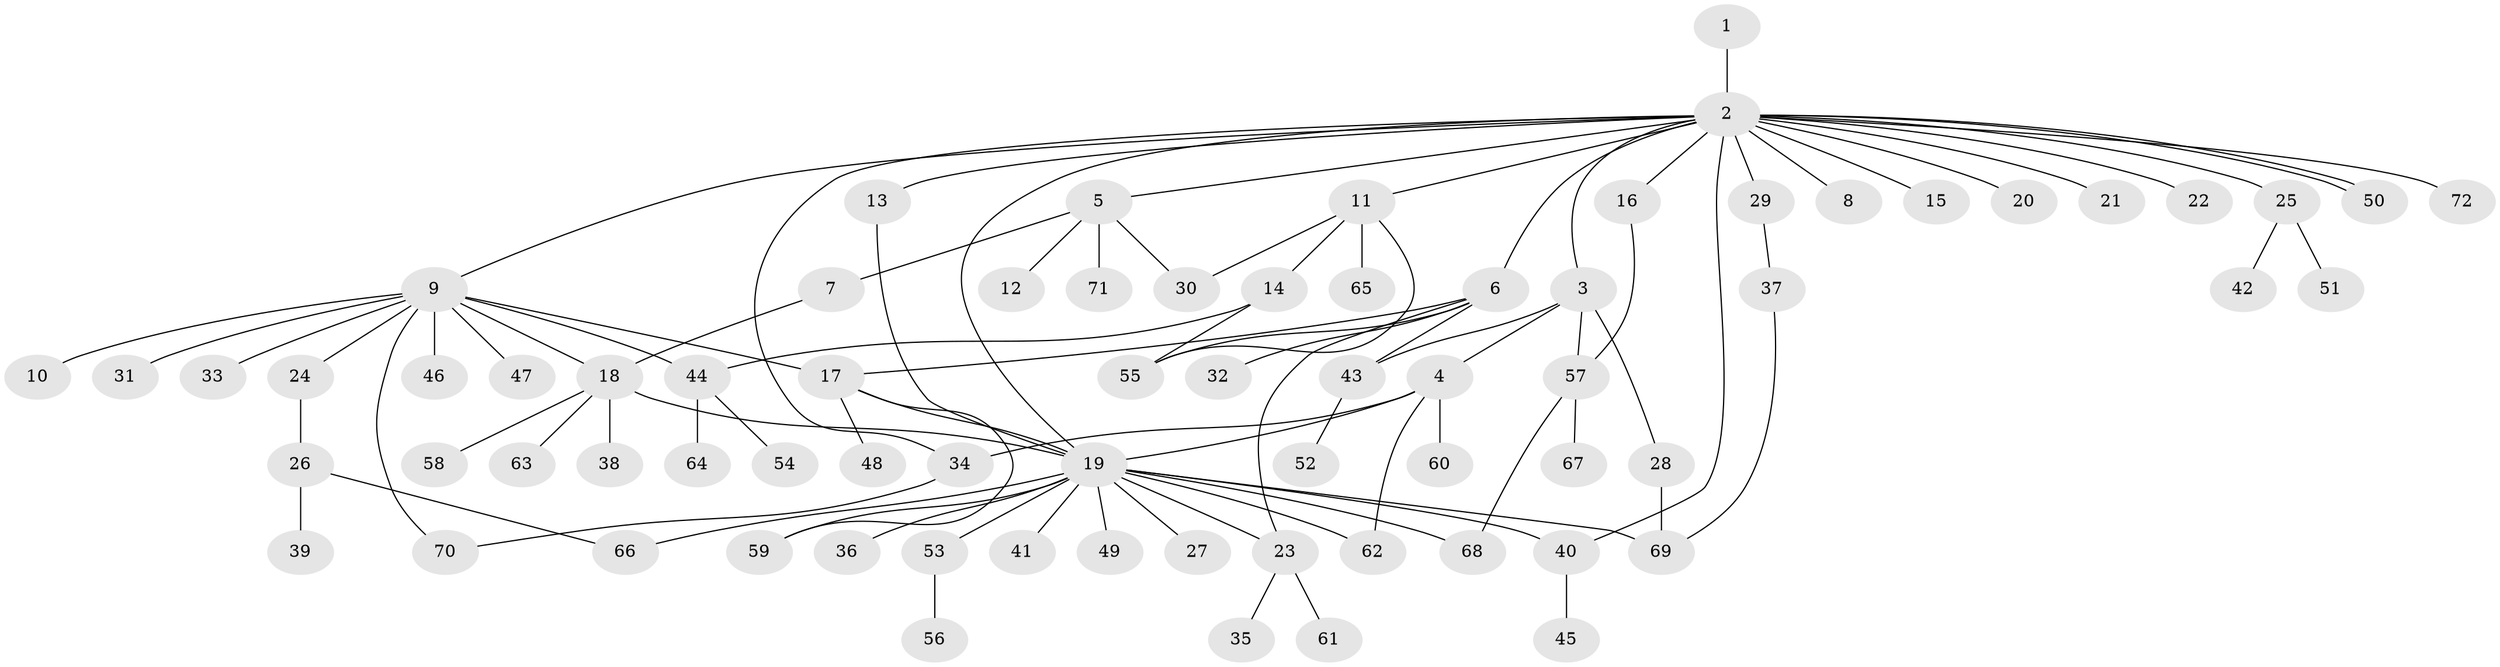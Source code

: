 // coarse degree distribution, {1: 0.5454545454545454, 19: 0.01818181818181818, 5: 0.05454545454545454, 6: 0.01818181818181818, 4: 0.05454545454545454, 8: 0.01818181818181818, 2: 0.21818181818181817, 13: 0.01818181818181818, 15: 0.01818181818181818, 3: 0.03636363636363636}
// Generated by graph-tools (version 1.1) at 2025/51/02/27/25 19:51:59]
// undirected, 72 vertices, 94 edges
graph export_dot {
graph [start="1"]
  node [color=gray90,style=filled];
  1;
  2;
  3;
  4;
  5;
  6;
  7;
  8;
  9;
  10;
  11;
  12;
  13;
  14;
  15;
  16;
  17;
  18;
  19;
  20;
  21;
  22;
  23;
  24;
  25;
  26;
  27;
  28;
  29;
  30;
  31;
  32;
  33;
  34;
  35;
  36;
  37;
  38;
  39;
  40;
  41;
  42;
  43;
  44;
  45;
  46;
  47;
  48;
  49;
  50;
  51;
  52;
  53;
  54;
  55;
  56;
  57;
  58;
  59;
  60;
  61;
  62;
  63;
  64;
  65;
  66;
  67;
  68;
  69;
  70;
  71;
  72;
  1 -- 2;
  2 -- 3;
  2 -- 5;
  2 -- 6;
  2 -- 8;
  2 -- 9;
  2 -- 11;
  2 -- 13;
  2 -- 15;
  2 -- 16;
  2 -- 19;
  2 -- 20;
  2 -- 21;
  2 -- 22;
  2 -- 25;
  2 -- 29;
  2 -- 34;
  2 -- 40;
  2 -- 50;
  2 -- 50;
  2 -- 72;
  3 -- 4;
  3 -- 28;
  3 -- 43;
  3 -- 57;
  4 -- 19;
  4 -- 34;
  4 -- 60;
  4 -- 62;
  5 -- 7;
  5 -- 12;
  5 -- 30;
  5 -- 71;
  6 -- 17;
  6 -- 23;
  6 -- 32;
  6 -- 43;
  6 -- 55;
  7 -- 18;
  9 -- 10;
  9 -- 17;
  9 -- 18;
  9 -- 24;
  9 -- 31;
  9 -- 33;
  9 -- 44;
  9 -- 46;
  9 -- 47;
  9 -- 70;
  11 -- 14;
  11 -- 30;
  11 -- 55;
  11 -- 65;
  13 -- 19;
  14 -- 44;
  14 -- 55;
  16 -- 57;
  17 -- 19;
  17 -- 48;
  17 -- 59;
  18 -- 19;
  18 -- 38;
  18 -- 58;
  18 -- 63;
  19 -- 23;
  19 -- 27;
  19 -- 36;
  19 -- 40;
  19 -- 41;
  19 -- 49;
  19 -- 53;
  19 -- 59;
  19 -- 62;
  19 -- 66;
  19 -- 68;
  19 -- 69;
  23 -- 35;
  23 -- 61;
  24 -- 26;
  25 -- 42;
  25 -- 51;
  26 -- 39;
  26 -- 66;
  28 -- 69;
  29 -- 37;
  34 -- 70;
  37 -- 69;
  40 -- 45;
  43 -- 52;
  44 -- 54;
  44 -- 64;
  53 -- 56;
  57 -- 67;
  57 -- 68;
}
